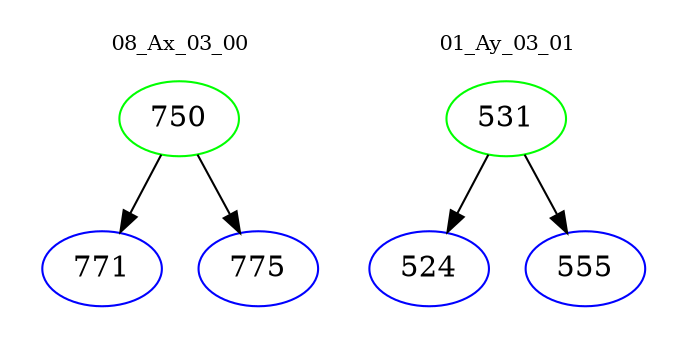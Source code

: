 digraph{
subgraph cluster_0 {
color = white
label = "08_Ax_03_00";
fontsize=10;
T0_750 [label="750", color="green"]
T0_750 -> T0_771 [color="black"]
T0_771 [label="771", color="blue"]
T0_750 -> T0_775 [color="black"]
T0_775 [label="775", color="blue"]
}
subgraph cluster_1 {
color = white
label = "01_Ay_03_01";
fontsize=10;
T1_531 [label="531", color="green"]
T1_531 -> T1_524 [color="black"]
T1_524 [label="524", color="blue"]
T1_531 -> T1_555 [color="black"]
T1_555 [label="555", color="blue"]
}
}
